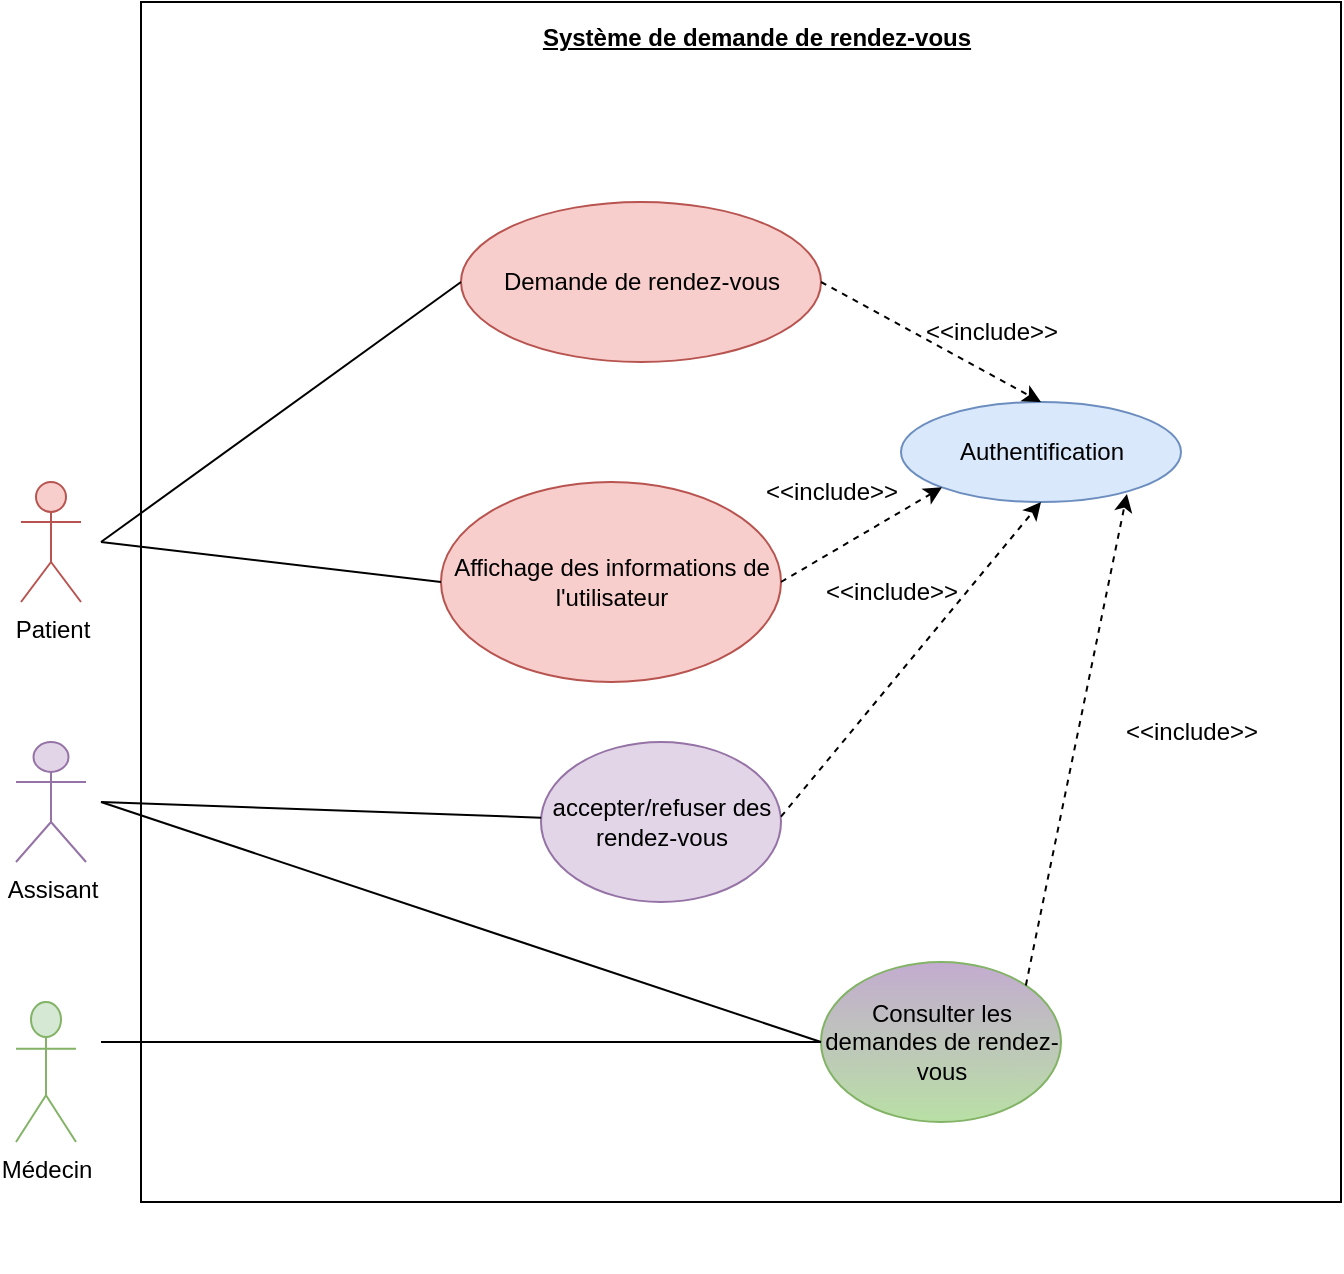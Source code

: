 <mxfile version="13.10.0" type="github"><diagram id="fKdHAdioTzYQNblq1-dn" name="Page-1"><mxGraphModel dx="1182" dy="764" grid="1" gridSize="10" guides="1" tooltips="1" connect="1" arrows="1" fold="1" page="1" pageScale="1" pageWidth="827" pageHeight="1169" math="0" shadow="0"><root><mxCell id="0"/><mxCell id="1" parent="0"/><mxCell id="H5cGdXToYAemklRJSxft-1" value="" style="whiteSpace=wrap;html=1;aspect=fixed;" vertex="1" parent="1"><mxGeometry x="102.5" y="420" width="600" height="600" as="geometry"/></mxCell><object label="Patient" id="H5cGdXToYAemklRJSxft-2"><mxCell style="shape=umlActor;verticalLabelPosition=bottom;verticalAlign=top;html=1;outlineConnect=0;fillColor=#f8cecc;strokeColor=#b85450;" vertex="1" parent="1"><mxGeometry x="42.5" y="660" width="30" height="60" as="geometry"/></mxCell></object><mxCell id="H5cGdXToYAemklRJSxft-3" value="Affichage des informations de l'utilisateur" style="ellipse;whiteSpace=wrap;html=1;fillColor=#f8cecc;strokeColor=#b85450;" vertex="1" parent="1"><mxGeometry x="252.5" y="660" width="170" height="100" as="geometry"/></mxCell><mxCell id="H5cGdXToYAemklRJSxft-4" value="" style="endArrow=none;html=1;entryX=0;entryY=0.5;entryDx=0;entryDy=0;" edge="1" parent="1" target="H5cGdXToYAemklRJSxft-3"><mxGeometry width="50" height="50" relative="1" as="geometry"><mxPoint x="82.5" y="690" as="sourcePoint"/><mxPoint x="352.5" y="650" as="targetPoint"/></mxGeometry></mxCell><mxCell id="H5cGdXToYAemklRJSxft-5" value="Demande de rendez-vous" style="ellipse;whiteSpace=wrap;html=1;fillColor=#f8cecc;strokeColor=#b85450;" vertex="1" parent="1"><mxGeometry x="262.5" y="520" width="180" height="80" as="geometry"/></mxCell><mxCell id="H5cGdXToYAemklRJSxft-6" value="" style="endArrow=none;html=1;entryX=0;entryY=0.5;entryDx=0;entryDy=0;" edge="1" parent="1" target="H5cGdXToYAemklRJSxft-5"><mxGeometry width="50" height="50" relative="1" as="geometry"><mxPoint x="82.5" y="690" as="sourcePoint"/><mxPoint x="352.5" y="650" as="targetPoint"/></mxGeometry></mxCell><mxCell id="H5cGdXToYAemklRJSxft-7" value="Authentification" style="ellipse;whiteSpace=wrap;html=1;fillColor=#dae8fc;strokeColor=#6c8ebf;" vertex="1" parent="1"><mxGeometry x="482.5" y="620" width="140" height="50" as="geometry"/></mxCell><mxCell id="H5cGdXToYAemklRJSxft-8" value="" style="endArrow=classic;dashed=1;html=1;entryX=0.5;entryY=0;entryDx=0;entryDy=0;exitX=1;exitY=0.5;exitDx=0;exitDy=0;verticalAlign=middle;endFill=1;" edge="1" parent="1" source="H5cGdXToYAemklRJSxft-5" target="H5cGdXToYAemklRJSxft-7"><mxGeometry width="50" height="50" relative="1" as="geometry"><mxPoint x="302.5" y="700" as="sourcePoint"/><mxPoint x="352.5" y="650" as="targetPoint"/></mxGeometry></mxCell><mxCell id="H5cGdXToYAemklRJSxft-9" value="&amp;lt;&amp;lt;include&amp;gt;&amp;gt;" style="text;html=1;align=center;verticalAlign=middle;whiteSpace=wrap;rounded=0;" vertex="1" parent="1"><mxGeometry x="482.5" y="570" width="90" height="30" as="geometry"/></mxCell><mxCell id="H5cGdXToYAemklRJSxft-10" value="&amp;lt;&amp;lt;include&amp;gt;&amp;gt;" style="text;html=1;strokeColor=none;fillColor=none;align=center;verticalAlign=middle;whiteSpace=wrap;rounded=0;" vertex="1" parent="1"><mxGeometry x="402.5" y="650" width="90" height="30" as="geometry"/></mxCell><mxCell id="H5cGdXToYAemklRJSxft-11" value="" style="endArrow=classic;dashed=1;html=1;entryX=0;entryY=1;entryDx=0;entryDy=0;exitX=1;exitY=0.5;exitDx=0;exitDy=0;verticalAlign=middle;endFill=1;" edge="1" parent="1" source="H5cGdXToYAemklRJSxft-3" target="H5cGdXToYAemklRJSxft-7"><mxGeometry width="50" height="50" relative="1" as="geometry"><mxPoint x="452.5" y="570" as="sourcePoint"/><mxPoint x="562.5" y="630" as="targetPoint"/></mxGeometry></mxCell><mxCell id="H5cGdXToYAemklRJSxft-12" value="&lt;b&gt;&lt;u&gt;Système de demande de rendez-vous&lt;br&gt;&lt;br&gt;&lt;/u&gt;&lt;/b&gt;" style="text;html=1;strokeColor=none;fillColor=none;align=center;verticalAlign=middle;whiteSpace=wrap;rounded=0;" vertex="1" parent="1"><mxGeometry x="252.5" y="430" width="315" height="30" as="geometry"/></mxCell><mxCell id="H5cGdXToYAemklRJSxft-13" value="Assisant&lt;br&gt;" style="shape=umlActor;verticalLabelPosition=bottom;verticalAlign=top;html=1;outlineConnect=0;fillColor=#e1d5e7;strokeColor=#9673a6;" vertex="1" parent="1"><mxGeometry x="40" y="790" width="35" height="60" as="geometry"/></mxCell><mxCell id="H5cGdXToYAemklRJSxft-14" value="accepter/refuser des rendez-vous" style="ellipse;whiteSpace=wrap;html=1;fillColor=#e1d5e7;strokeColor=#9673a6;" vertex="1" parent="1"><mxGeometry x="302.5" y="790" width="120" height="80" as="geometry"/></mxCell><mxCell id="H5cGdXToYAemklRJSxft-15" value="Consulter les demandes de rendez-vous" style="ellipse;whiteSpace=wrap;html=1;strokeColor=#82b366;gradientDirection=north;gradientColor=#C3ABD0;fillColor=#B9E0A5;" vertex="1" parent="1"><mxGeometry x="442.5" y="900" width="120" height="80" as="geometry"/></mxCell><mxCell id="H5cGdXToYAemklRJSxft-16" value="" style="endArrow=none;html=1;" edge="1" parent="1" target="H5cGdXToYAemklRJSxft-14"><mxGeometry width="50" height="50" relative="1" as="geometry"><mxPoint x="82.5" y="820" as="sourcePoint"/><mxPoint x="172.5" y="1090" as="targetPoint"/></mxGeometry></mxCell><mxCell id="H5cGdXToYAemklRJSxft-17" value="" style="endArrow=none;html=1;entryX=0;entryY=0.5;entryDx=0;entryDy=0;" edge="1" parent="1" target="H5cGdXToYAemklRJSxft-15"><mxGeometry width="50" height="50" relative="1" as="geometry"><mxPoint x="82.5" y="820" as="sourcePoint"/><mxPoint x="162.5" y="1180" as="targetPoint"/></mxGeometry></mxCell><mxCell id="H5cGdXToYAemklRJSxft-18" value="Médecin&lt;br&gt;&lt;br&gt;&lt;br&gt;&lt;br&gt;" style="shape=umlActor;verticalLabelPosition=bottom;verticalAlign=top;html=1;outlineConnect=0;fillColor=#d5e8d4;strokeColor=#82b366;" vertex="1" parent="1"><mxGeometry x="40" y="920" width="30" height="70" as="geometry"/></mxCell><mxCell id="H5cGdXToYAemklRJSxft-19" value="" style="endArrow=none;html=1;entryX=0;entryY=0.5;entryDx=0;entryDy=0;" edge="1" parent="1" target="H5cGdXToYAemklRJSxft-15"><mxGeometry width="50" height="50" relative="1" as="geometry"><mxPoint x="82.5" y="940" as="sourcePoint"/><mxPoint x="192.5" y="1300" as="targetPoint"/></mxGeometry></mxCell><mxCell id="H5cGdXToYAemklRJSxft-20" value="" style="endArrow=classic;dashed=1;html=1;entryX=0.5;entryY=1;entryDx=0;entryDy=0;exitX=1;exitY=0.5;exitDx=0;exitDy=0;verticalAlign=middle;endFill=1;" edge="1" parent="1" target="H5cGdXToYAemklRJSxft-7"><mxGeometry width="50" height="50" relative="1" as="geometry"><mxPoint x="422.5" y="827.32" as="sourcePoint"/><mxPoint x="503.003" y="779.998" as="targetPoint"/></mxGeometry></mxCell><mxCell id="H5cGdXToYAemklRJSxft-21" value="" style="endArrow=classic;dashed=1;html=1;entryX=0.807;entryY=0.92;entryDx=0;entryDy=0;exitX=1;exitY=0;exitDx=0;exitDy=0;verticalAlign=middle;endFill=1;entryPerimeter=0;" edge="1" parent="1" source="H5cGdXToYAemklRJSxft-15" target="H5cGdXToYAemklRJSxft-7"><mxGeometry width="50" height="50" relative="1" as="geometry"><mxPoint x="432.5" y="837.32" as="sourcePoint"/><mxPoint x="562.5" y="680" as="targetPoint"/></mxGeometry></mxCell><mxCell id="H5cGdXToYAemklRJSxft-22" value="&amp;lt;&amp;lt;include&amp;gt;&amp;gt;" style="text;html=1;strokeColor=none;fillColor=none;align=center;verticalAlign=middle;whiteSpace=wrap;rounded=0;" vertex="1" parent="1"><mxGeometry x="432.5" y="700" width="90" height="30" as="geometry"/></mxCell><mxCell id="H5cGdXToYAemklRJSxft-23" value="&amp;lt;&amp;lt;include&amp;gt;&amp;gt;" style="text;html=1;strokeColor=none;fillColor=none;align=center;verticalAlign=middle;whiteSpace=wrap;rounded=0;" vertex="1" parent="1"><mxGeometry x="582.5" y="770" width="90" height="30" as="geometry"/></mxCell></root></mxGraphModel></diagram></mxfile>